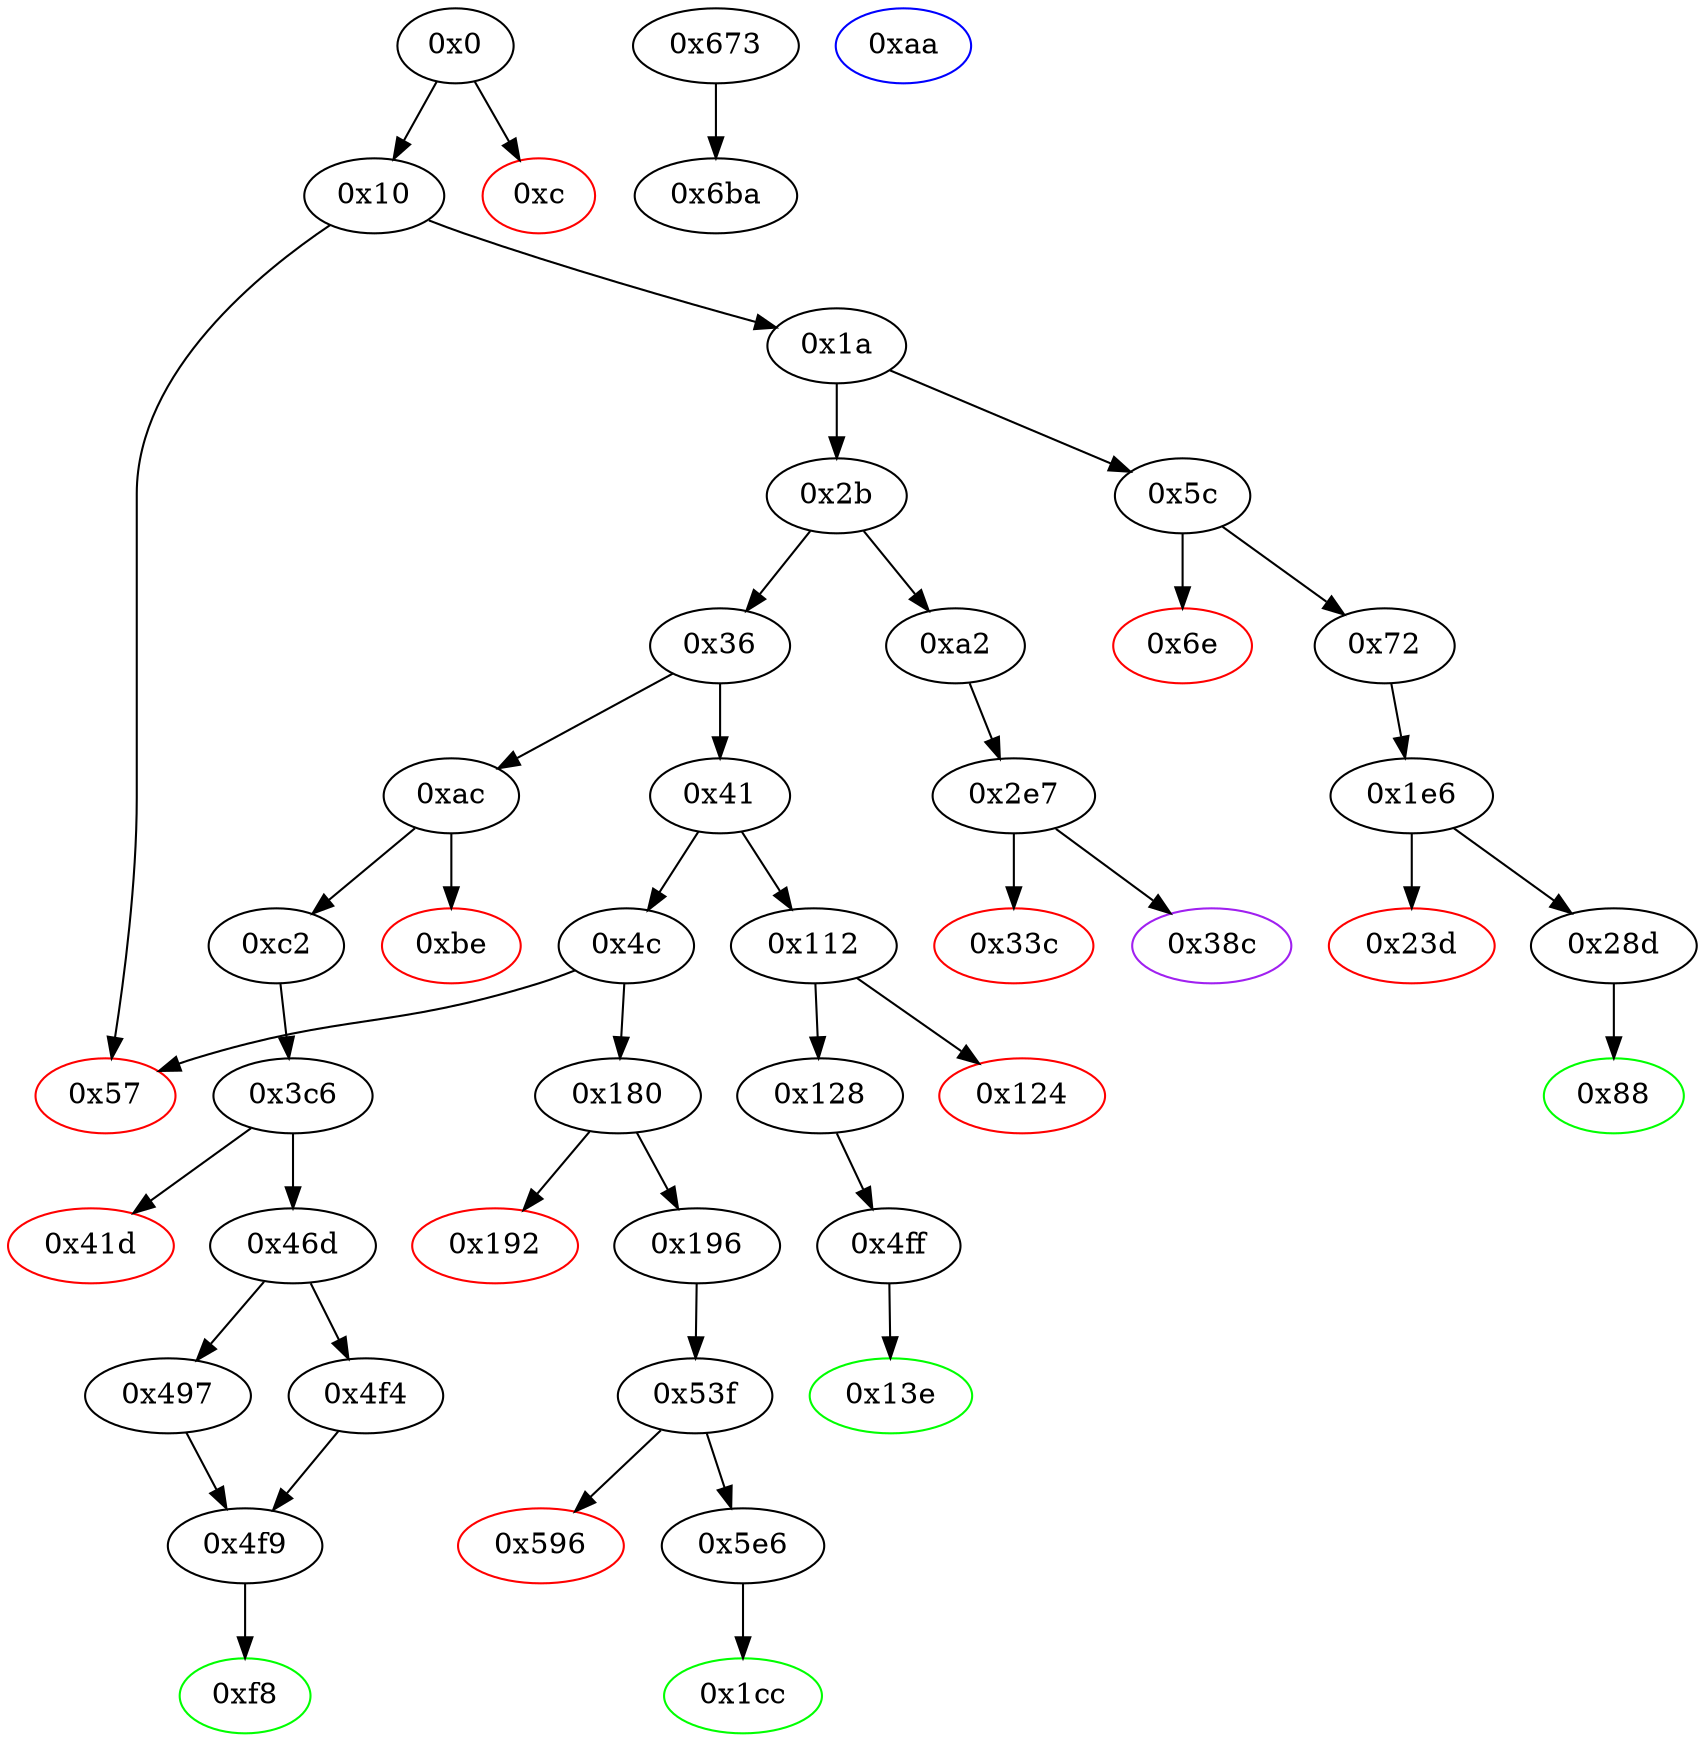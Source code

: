 strict digraph "" {
"0x497" [fillcolor=white, id="0x497", style=filled, tooltip="Block 0x497\n[0x497:0x4f3]\n---\nPredecessors: [0x46d]\nSuccessors: [0x4f9]\n---\n0x497 DUP2\n0x498 PUSH1 0x1\n0x49a PUSH1 0x0\n0x49c DUP6\n0x49d DUP2\n0x49e MSTORE\n0x49f PUSH1 0x20\n0x4a1 ADD\n0x4a2 SWAP1\n0x4a3 DUP2\n0x4a4 MSTORE\n0x4a5 PUSH1 0x20\n0x4a7 ADD\n0x4a8 PUSH1 0x0\n0x4aa SHA3\n0x4ab PUSH1 0x0\n0x4ad ADD\n0x4ae PUSH1 0x0\n0x4b0 PUSH2 0x100\n0x4b3 EXP\n0x4b4 DUP2\n0x4b5 SLOAD\n0x4b6 DUP2\n0x4b7 PUSH20 0xffffffffffffffffffffffffffffffffffffffff\n0x4cc MUL\n0x4cd NOT\n0x4ce AND\n0x4cf SWAP1\n0x4d0 DUP4\n0x4d1 PUSH20 0xffffffffffffffffffffffffffffffffffffffff\n0x4e6 AND\n0x4e7 MUL\n0x4e8 OR\n0x4e9 SWAP1\n0x4ea SSTORE\n0x4eb POP\n0x4ec PUSH1 0x1\n0x4ee SWAP1\n0x4ef POP\n0x4f0 PUSH2 0x4f9\n0x4f3 JUMP\n---\n0x498: V297 = 0x1\n0x49a: V298 = 0x0\n0x49e: M[0x0] = V67\n0x49f: V299 = 0x20\n0x4a1: V300 = ADD 0x20 0x0\n0x4a4: M[0x20] = 0x1\n0x4a5: V301 = 0x20\n0x4a7: V302 = ADD 0x20 0x20\n0x4a8: V303 = 0x0\n0x4aa: V304 = SHA3 0x0 0x40\n0x4ab: V305 = 0x0\n0x4ad: V306 = ADD 0x0 V304\n0x4ae: V307 = 0x0\n0x4b0: V308 = 0x100\n0x4b3: V309 = EXP 0x100 0x0\n0x4b5: V310 = S[V306]\n0x4b7: V311 = 0xffffffffffffffffffffffffffffffffffffffff\n0x4cc: V312 = MUL 0xffffffffffffffffffffffffffffffffffffffff 0x1\n0x4cd: V313 = NOT 0xffffffffffffffffffffffffffffffffffffffff\n0x4ce: V314 = AND 0xffffffffffffffffffffffff0000000000000000000000000000000000000000 V310\n0x4d1: V315 = 0xffffffffffffffffffffffffffffffffffffffff\n0x4e6: V316 = AND 0xffffffffffffffffffffffffffffffffffffffff V72\n0x4e7: V317 = MUL V316 0x1\n0x4e8: V318 = OR V317 V314\n0x4ea: S[V306] = V318\n0x4ec: V319 = 0x1\n0x4f0: V320 = 0x4f9\n0x4f3: JUMP 0x4f9\n---\nEntry stack: [V13, 0xf8, V67, V72, 0x0]\nStack pops: 3\nStack additions: [S2, S1, 0x1]\nExit stack: [V13, 0xf8, V67, V72, 0x1]\n\nDef sites:\nV13: {0x1a.0x1f}\n0xf8: {0xac.0xad}\nV67: {0xc2.0xc8}\nV72: {0xc2.0xe8}\n0x0: {0x3c6.0x3c7}\n"];
"0x53f" [fillcolor=white, id="0x53f", style=filled, tooltip="Block 0x53f\n[0x53f:0x595]\n---\nPredecessors: [0x196]\nSuccessors: [0x596, 0x5e6]\n---\n0x53f JUMPDEST\n0x540 PUSH1 0x0\n0x542 DUP1\n0x543 PUSH1 0x0\n0x545 SWAP1\n0x546 SLOAD\n0x547 SWAP1\n0x548 PUSH2 0x100\n0x54b EXP\n0x54c SWAP1\n0x54d DIV\n0x54e PUSH20 0xffffffffffffffffffffffffffffffffffffffff\n0x563 AND\n0x564 PUSH20 0xffffffffffffffffffffffffffffffffffffffff\n0x579 AND\n0x57a CALLER\n0x57b PUSH20 0xffffffffffffffffffffffffffffffffffffffff\n0x590 AND\n0x591 EQ\n0x592 PUSH2 0x5e6\n0x595 JUMPI\n---\n0x53f: JUMPDEST \n0x540: V340 = 0x0\n0x543: V341 = 0x0\n0x546: V342 = S[0x0]\n0x548: V343 = 0x100\n0x54b: V344 = EXP 0x100 0x0\n0x54d: V345 = DIV V342 0x1\n0x54e: V346 = 0xffffffffffffffffffffffffffffffffffffffff\n0x563: V347 = AND 0xffffffffffffffffffffffffffffffffffffffff V345\n0x564: V348 = 0xffffffffffffffffffffffffffffffffffffffff\n0x579: V349 = AND 0xffffffffffffffffffffffffffffffffffffffff V347\n0x57a: V350 = CALLER\n0x57b: V351 = 0xffffffffffffffffffffffffffffffffffffffff\n0x590: V352 = AND 0xffffffffffffffffffffffffffffffffffffffff V350\n0x591: V353 = EQ V352 V349\n0x592: V354 = 0x5e6\n0x595: JUMPI 0x5e6 V353\n---\nEntry stack: [V13, 0x1cc, V122, V127]\nStack pops: 0\nStack additions: [0x0]\nExit stack: [V13, 0x1cc, V122, V127, 0x0]\n\nDef sites:\nV13: {0x1a.0x1f}\n0x1cc: {0x180.0x181}\nV122: {0x196.0x19c}\nV127: {0x196.0x1bc}\n"];
"0x3c6" [fillcolor=white, id="0x3c6", style=filled, tooltip="Block 0x3c6\n[0x3c6:0x41c]\n---\nPredecessors: [0xc2]\nSuccessors: [0x41d, 0x46d]\n---\n0x3c6 JUMPDEST\n0x3c7 PUSH1 0x0\n0x3c9 DUP1\n0x3ca PUSH1 0x0\n0x3cc SWAP1\n0x3cd SLOAD\n0x3ce SWAP1\n0x3cf PUSH2 0x100\n0x3d2 EXP\n0x3d3 SWAP1\n0x3d4 DIV\n0x3d5 PUSH20 0xffffffffffffffffffffffffffffffffffffffff\n0x3ea AND\n0x3eb PUSH20 0xffffffffffffffffffffffffffffffffffffffff\n0x400 AND\n0x401 CALLER\n0x402 PUSH20 0xffffffffffffffffffffffffffffffffffffffff\n0x417 AND\n0x418 EQ\n0x419 PUSH2 0x46d\n0x41c JUMPI\n---\n0x3c6: JUMPDEST \n0x3c7: V245 = 0x0\n0x3ca: V246 = 0x0\n0x3cd: V247 = S[0x0]\n0x3cf: V248 = 0x100\n0x3d2: V249 = EXP 0x100 0x0\n0x3d4: V250 = DIV V247 0x1\n0x3d5: V251 = 0xffffffffffffffffffffffffffffffffffffffff\n0x3ea: V252 = AND 0xffffffffffffffffffffffffffffffffffffffff V250\n0x3eb: V253 = 0xffffffffffffffffffffffffffffffffffffffff\n0x400: V254 = AND 0xffffffffffffffffffffffffffffffffffffffff V252\n0x401: V255 = CALLER\n0x402: V256 = 0xffffffffffffffffffffffffffffffffffffffff\n0x417: V257 = AND 0xffffffffffffffffffffffffffffffffffffffff V255\n0x418: V258 = EQ V257 V254\n0x419: V259 = 0x46d\n0x41c: JUMPI 0x46d V258\n---\nEntry stack: [V13, 0xf8, V67, V72]\nStack pops: 0\nStack additions: [0x0]\nExit stack: [V13, 0xf8, V67, V72, 0x0]\n\nDef sites:\nV13: {0x1a.0x1f}\n0xf8: {0xac.0xad}\nV67: {0xc2.0xc8}\nV72: {0xc2.0xe8}\n"];
"0x673" [fillcolor=white, id="0x673", style=filled, tooltip="Block 0x673\n[0x673:0x6b9]\n---\nPredecessors: []\nSuccessors: [0x6ba]\n---\n0x673 INVALID\n0x674 MISSING 0x4f\n0x675 PUSH15 0x6c79206f776e65722063616e206361\n0x685 PUSH13 0x6c20746869732066756e637469\n0x693 PUSH16 0x6e2ea165627a7a723058209e1eabf8cb\n0x6a4 NOT\n0x6a5 DUP3\n0x6a6 MISSING 0xea\n0x6a7 MISSING 0xb8\n0x6a8 MISSING 0xc6\n0x6a9 MISSING 0xdf\n0x6aa CODECOPY\n0x6ab MISSING 0xd3\n0x6ac DUP6\n0x6ad SWAP4\n0x6ae MISSING 0xc2\n0x6af PUSH10 0xf1b1749f7e2e94936939\n---\n0x673: INVALID \n0x674: MISSING 0x4f\n0x675: V418 = 0x6c79206f776e65722063616e206361\n0x685: V419 = 0x6c20746869732066756e637469\n0x693: V420 = 0x6e2ea165627a7a723058209e1eabf8cb\n0x6a4: V421 = NOT 0x6e2ea165627a7a723058209e1eabf8cb\n0x6a6: MISSING 0xea\n0x6a7: MISSING 0xb8\n0x6a8: MISSING 0xc6\n0x6a9: MISSING 0xdf\n0x6aa: CODECOPY S0 S1 S2\n0x6ab: MISSING 0xd3\n0x6ae: MISSING 0xc2\n0x6af: V422 = 0xf1b1749f7e2e94936939\n---\nEntry stack: []\nStack pops: 0\nStack additions: [0x6c79206f776e65722063616e206361, 0xffffffffffffffffffffffffffffffff91d15e9a9d85858dcfa7df61e1540734, 0x6c20746869732066756e637469, 0x6c79206f776e65722063616e206361, S3, S0, S1, S2, S5, S4, S5, 0xf1b1749f7e2e94936939]\nExit stack: []\n\nDef sites:\n"];
"0x6ba" [fillcolor=white, id="0x6ba", style=filled, tooltip="Block 0x6ba\n[0x6ba:0x6d7]\n---\nPredecessors: [0x673]\nSuccessors: []\n---\n0x6ba JUMPDEST\n0x6bb PUSH28 0x5c2c1f0029\n---\n0x6ba: JUMPDEST \n0x6bb: V423 = 0x5c2c1f0029\n---\nEntry stack: [0xf1b1749f7e2e94936939]\nStack pops: 0\nStack additions: [0x5c2c1f0029]\nExit stack: [0xf1b1749f7e2e94936939, 0x5c2c1f0029]\n\nDef sites:\n0xf1b1749f7e2e94936939: {0x6af.0x6af}\n"];
"0x2b" [fillcolor=white, id="0x2b", style=filled, tooltip="Block 0x2b\n[0x2b:0x35]\n---\nPredecessors: [0x1a]\nSuccessors: [0x36, 0xa2]\n---\n0x2b DUP1\n0x2c PUSH4 0x9cb8a26a\n0x31 EQ\n0x32 PUSH2 0xa2\n0x35 JUMPI\n---\n0x2c: V17 = 0x9cb8a26a\n0x31: V18 = EQ 0x9cb8a26a V13\n0x32: V19 = 0xa2\n0x35: JUMPI 0xa2 V18\n---\nEntry stack: [V13]\nStack pops: 1\nStack additions: [S0]\nExit stack: [V13]\n\nDef sites:\nV13: {0x1a.0x1f}\n"];
"0x124" [color=red, fillcolor=white, id="0x124", style=filled, tooltip="Block 0x124\n[0x124:0x127]\n---\nPredecessors: [0x112]\nSuccessors: []\n---\n0x124 PUSH1 0x0\n0x126 DUP1\n0x127 REVERT\n---\n0x124: V95 = 0x0\n0x127: REVERT 0x0 0x0\n---\nEntry stack: [V13, 0x13e, 0x4, V90]\nStack pops: 0\nStack additions: []\nExit stack: [V13, 0x13e, 0x4, V90]\n\nDef sites:\nV13: {0x1a.0x1f}\n0x13e: {0x112.0x113}\n0x4: {0x112.0x116}\nV90: {0x112.0x11a}\n"];
"0x4f4" [fillcolor=white, id="0x4f4", style=filled, tooltip="Block 0x4f4\n[0x4f4:0x4f8]\n---\nPredecessors: [0x46d]\nSuccessors: [0x4f9]\n---\n0x4f4 JUMPDEST\n0x4f5 PUSH1 0x0\n0x4f7 SWAP1\n0x4f8 POP\n---\n0x4f4: JUMPDEST \n0x4f5: V321 = 0x0\n---\nEntry stack: [V13, 0xf8, V67, V72, 0x0]\nStack pops: 1\nStack additions: [0x0]\nExit stack: [V13, 0xf8, V67, V72, 0x0]\n\nDef sites:\nV13: {0x1a.0x1f}\n0xf8: {0xac.0xad}\nV67: {0xc2.0xc8}\nV72: {0xc2.0xe8}\n0x0: {0x3c6.0x3c7}\n"];
"0x2e7" [fillcolor=white, id="0x2e7", style=filled, tooltip="Block 0x2e7\n[0x2e7:0x33b]\n---\nPredecessors: [0xa2]\nSuccessors: [0x33c, 0x38c]\n---\n0x2e7 JUMPDEST\n0x2e8 PUSH1 0x0\n0x2ea DUP1\n0x2eb SWAP1\n0x2ec SLOAD\n0x2ed SWAP1\n0x2ee PUSH2 0x100\n0x2f1 EXP\n0x2f2 SWAP1\n0x2f3 DIV\n0x2f4 PUSH20 0xffffffffffffffffffffffffffffffffffffffff\n0x309 AND\n0x30a PUSH20 0xffffffffffffffffffffffffffffffffffffffff\n0x31f AND\n0x320 CALLER\n0x321 PUSH20 0xffffffffffffffffffffffffffffffffffffffff\n0x336 AND\n0x337 EQ\n0x338 PUSH2 0x38c\n0x33b JUMPI\n---\n0x2e7: JUMPDEST \n0x2e8: V204 = 0x0\n0x2ec: V205 = S[0x0]\n0x2ee: V206 = 0x100\n0x2f1: V207 = EXP 0x100 0x0\n0x2f3: V208 = DIV V205 0x1\n0x2f4: V209 = 0xffffffffffffffffffffffffffffffffffffffff\n0x309: V210 = AND 0xffffffffffffffffffffffffffffffffffffffff V208\n0x30a: V211 = 0xffffffffffffffffffffffffffffffffffffffff\n0x31f: V212 = AND 0xffffffffffffffffffffffffffffffffffffffff V210\n0x320: V213 = CALLER\n0x321: V214 = 0xffffffffffffffffffffffffffffffffffffffff\n0x336: V215 = AND 0xffffffffffffffffffffffffffffffffffffffff V213\n0x337: V216 = EQ V215 V212\n0x338: V217 = 0x38c\n0x33b: JUMPI 0x38c V216\n---\nEntry stack: [V13, 0xaa]\nStack pops: 0\nStack additions: []\nExit stack: [V13, 0xaa]\n\nDef sites:\nV13: {0x1a.0x1f}\n0xaa: {0xa2.0xa3}\n"];
"0xc2" [fillcolor=white, id="0xc2", style=filled, tooltip="Block 0xc2\n[0xc2:0xf7]\n---\nPredecessors: [0xac]\nSuccessors: [0x3c6]\n---\n0xc2 JUMPDEST\n0xc3 DUP2\n0xc4 ADD\n0xc5 SWAP1\n0xc6 DUP1\n0xc7 DUP1\n0xc8 CALLDATALOAD\n0xc9 SWAP1\n0xca PUSH1 0x20\n0xcc ADD\n0xcd SWAP1\n0xce SWAP3\n0xcf SWAP2\n0xd0 SWAP1\n0xd1 DUP1\n0xd2 CALLDATALOAD\n0xd3 PUSH20 0xffffffffffffffffffffffffffffffffffffffff\n0xe8 AND\n0xe9 SWAP1\n0xea PUSH1 0x20\n0xec ADD\n0xed SWAP1\n0xee SWAP3\n0xef SWAP2\n0xf0 SWAP1\n0xf1 POP\n0xf2 POP\n0xf3 POP\n0xf4 PUSH2 0x3c6\n0xf7 JUMP\n---\n0xc2: JUMPDEST \n0xc4: V66 = ADD 0x4 V60\n0xc8: V67 = CALLDATALOAD 0x4\n0xca: V68 = 0x20\n0xcc: V69 = ADD 0x20 0x4\n0xd2: V70 = CALLDATALOAD 0x24\n0xd3: V71 = 0xffffffffffffffffffffffffffffffffffffffff\n0xe8: V72 = AND 0xffffffffffffffffffffffffffffffffffffffff V70\n0xea: V73 = 0x20\n0xec: V74 = ADD 0x20 0x24\n0xf4: V75 = 0x3c6\n0xf7: JUMP 0x3c6\n---\nEntry stack: [V13, 0xf8, 0x4, V60]\nStack pops: 2\nStack additions: [V67, V72]\nExit stack: [V13, 0xf8, V67, V72]\n\nDef sites:\nV13: {0x1a.0x1f}\n0xf8: {0xac.0xad}\n0x4: {0xac.0xb0}\nV60: {0xac.0xb4}\n"];
"0x196" [fillcolor=white, id="0x196", style=filled, tooltip="Block 0x196\n[0x196:0x1cb]\n---\nPredecessors: [0x180]\nSuccessors: [0x53f]\n---\n0x196 JUMPDEST\n0x197 DUP2\n0x198 ADD\n0x199 SWAP1\n0x19a DUP1\n0x19b DUP1\n0x19c CALLDATALOAD\n0x19d SWAP1\n0x19e PUSH1 0x20\n0x1a0 ADD\n0x1a1 SWAP1\n0x1a2 SWAP3\n0x1a3 SWAP2\n0x1a4 SWAP1\n0x1a5 DUP1\n0x1a6 CALLDATALOAD\n0x1a7 PUSH20 0xffffffffffffffffffffffffffffffffffffffff\n0x1bc AND\n0x1bd SWAP1\n0x1be PUSH1 0x20\n0x1c0 ADD\n0x1c1 SWAP1\n0x1c2 SWAP3\n0x1c3 SWAP2\n0x1c4 SWAP1\n0x1c5 POP\n0x1c6 POP\n0x1c7 POP\n0x1c8 PUSH2 0x53f\n0x1cb JUMP\n---\n0x196: JUMPDEST \n0x198: V121 = ADD 0x4 V115\n0x19c: V122 = CALLDATALOAD 0x4\n0x19e: V123 = 0x20\n0x1a0: V124 = ADD 0x20 0x4\n0x1a6: V125 = CALLDATALOAD 0x24\n0x1a7: V126 = 0xffffffffffffffffffffffffffffffffffffffff\n0x1bc: V127 = AND 0xffffffffffffffffffffffffffffffffffffffff V125\n0x1be: V128 = 0x20\n0x1c0: V129 = ADD 0x20 0x24\n0x1c8: V130 = 0x53f\n0x1cb: JUMP 0x53f\n---\nEntry stack: [V13, 0x1cc, 0x4, V115]\nStack pops: 2\nStack additions: [V122, V127]\nExit stack: [V13, 0x1cc, V122, V127]\n\nDef sites:\nV13: {0x1a.0x1f}\n0x1cc: {0x180.0x181}\n0x4: {0x180.0x184}\nV115: {0x180.0x188}\n"];
"0x72" [fillcolor=white, id="0x72", style=filled, tooltip="Block 0x72\n[0x72:0x87]\n---\nPredecessors: [0x5c]\nSuccessors: [0x1e6]\n---\n0x72 JUMPDEST\n0x73 DUP2\n0x74 ADD\n0x75 SWAP1\n0x76 DUP1\n0x77 DUP1\n0x78 CALLDATALOAD\n0x79 SWAP1\n0x7a PUSH1 0x20\n0x7c ADD\n0x7d SWAP1\n0x7e SWAP3\n0x7f SWAP2\n0x80 SWAP1\n0x81 POP\n0x82 POP\n0x83 POP\n0x84 PUSH2 0x1e6\n0x87 JUMP\n---\n0x72: JUMPDEST \n0x74: V39 = ADD 0x4 V33\n0x78: V40 = CALLDATALOAD 0x4\n0x7a: V41 = 0x20\n0x7c: V42 = ADD 0x20 0x4\n0x84: V43 = 0x1e6\n0x87: JUMP 0x1e6\n---\nEntry stack: [V13, 0x88, 0x4, V33]\nStack pops: 2\nStack additions: [V40]\nExit stack: [V13, 0x88, V40]\n\nDef sites:\nV13: {0x1a.0x1f}\n0x88: {0x5c.0x5d}\n0x4: {0x5c.0x60}\nV33: {0x5c.0x64}\n"];
"0x28d" [fillcolor=white, id="0x28d", style=filled, tooltip="Block 0x28d\n[0x28d:0x2e6]\n---\nPredecessors: [0x1e6]\nSuccessors: [0x88]\n---\n0x28d JUMPDEST\n0x28e PUSH1 0x1\n0x290 PUSH1 0x0\n0x292 DUP4\n0x293 DUP2\n0x294 MSTORE\n0x295 PUSH1 0x20\n0x297 ADD\n0x298 SWAP1\n0x299 DUP2\n0x29a MSTORE\n0x29b PUSH1 0x20\n0x29d ADD\n0x29e PUSH1 0x0\n0x2a0 SHA3\n0x2a1 PUSH1 0x0\n0x2a3 DUP1\n0x2a4 DUP3\n0x2a5 ADD\n0x2a6 PUSH1 0x0\n0x2a8 PUSH2 0x100\n0x2ab EXP\n0x2ac DUP2\n0x2ad SLOAD\n0x2ae SWAP1\n0x2af PUSH20 0xffffffffffffffffffffffffffffffffffffffff\n0x2c4 MUL\n0x2c5 NOT\n0x2c6 AND\n0x2c7 SWAP1\n0x2c8 SSTORE\n0x2c9 PUSH1 0x0\n0x2cb DUP3\n0x2cc ADD\n0x2cd PUSH1 0x14\n0x2cf PUSH2 0x100\n0x2d2 EXP\n0x2d3 DUP2\n0x2d4 SLOAD\n0x2d5 SWAP1\n0x2d6 PUSH1 0xff\n0x2d8 MUL\n0x2d9 NOT\n0x2da AND\n0x2db SWAP1\n0x2dc SSTORE\n0x2dd POP\n0x2de POP\n0x2df PUSH1 0x1\n0x2e1 SWAP1\n0x2e2 POP\n0x2e3 SWAP2\n0x2e4 SWAP1\n0x2e5 POP\n0x2e6 JUMP\n---\n0x28d: JUMPDEST \n0x28e: V175 = 0x1\n0x290: V176 = 0x0\n0x294: M[0x0] = V40\n0x295: V177 = 0x20\n0x297: V178 = ADD 0x20 0x0\n0x29a: M[0x20] = 0x1\n0x29b: V179 = 0x20\n0x29d: V180 = ADD 0x20 0x20\n0x29e: V181 = 0x0\n0x2a0: V182 = SHA3 0x0 0x40\n0x2a1: V183 = 0x0\n0x2a5: V184 = ADD V182 0x0\n0x2a6: V185 = 0x0\n0x2a8: V186 = 0x100\n0x2ab: V187 = EXP 0x100 0x0\n0x2ad: V188 = S[V184]\n0x2af: V189 = 0xffffffffffffffffffffffffffffffffffffffff\n0x2c4: V190 = MUL 0xffffffffffffffffffffffffffffffffffffffff 0x1\n0x2c5: V191 = NOT 0xffffffffffffffffffffffffffffffffffffffff\n0x2c6: V192 = AND 0xffffffffffffffffffffffff0000000000000000000000000000000000000000 V188\n0x2c8: S[V184] = V192\n0x2c9: V193 = 0x0\n0x2cc: V194 = ADD V182 0x0\n0x2cd: V195 = 0x14\n0x2cf: V196 = 0x100\n0x2d2: V197 = EXP 0x100 0x14\n0x2d4: V198 = S[V194]\n0x2d6: V199 = 0xff\n0x2d8: V200 = MUL 0xff 0x10000000000000000000000000000000000000000\n0x2d9: V201 = NOT 0xff0000000000000000000000000000000000000000\n0x2da: V202 = AND 0xffffffffffffffffffffff00ffffffffffffffffffffffffffffffffffffffff V198\n0x2dc: S[V194] = V202\n0x2df: V203 = 0x1\n0x2e6: JUMP 0x88\n---\nEntry stack: [V13, 0x88, V40, 0x0]\nStack pops: 3\nStack additions: [0x1]\nExit stack: [V13, 0x1]\n\nDef sites:\nV13: {0x1a.0x1f}\n0x88: {0x5c.0x5d}\nV40: {0x72.0x78}\n0x0: {0x1e6.0x1e7}\n"];
"0xbe" [color=red, fillcolor=white, id="0xbe", style=filled, tooltip="Block 0xbe\n[0xbe:0xc1]\n---\nPredecessors: [0xac]\nSuccessors: []\n---\n0xbe PUSH1 0x0\n0xc0 DUP1\n0xc1 REVERT\n---\n0xbe: V65 = 0x0\n0xc1: REVERT 0x0 0x0\n---\nEntry stack: [V13, 0xf8, 0x4, V60]\nStack pops: 0\nStack additions: []\nExit stack: [V13, 0xf8, 0x4, V60]\n\nDef sites:\nV13: {0x1a.0x1f}\n0xf8: {0xac.0xad}\n0x4: {0xac.0xb0}\nV60: {0xac.0xb4}\n"];
"0x5c" [fillcolor=white, id="0x5c", style=filled, tooltip="Block 0x5c\n[0x5c:0x6d]\n---\nPredecessors: [0x1a]\nSuccessors: [0x6e, 0x72]\n---\n0x5c JUMPDEST\n0x5d PUSH2 0x88\n0x60 PUSH1 0x4\n0x62 DUP1\n0x63 CALLDATASIZE\n0x64 SUB\n0x65 PUSH1 0x20\n0x67 DUP2\n0x68 LT\n0x69 ISZERO\n0x6a PUSH2 0x72\n0x6d JUMPI\n---\n0x5c: JUMPDEST \n0x5d: V30 = 0x88\n0x60: V31 = 0x4\n0x63: V32 = CALLDATASIZE\n0x64: V33 = SUB V32 0x4\n0x65: V34 = 0x20\n0x68: V35 = LT V33 0x20\n0x69: V36 = ISZERO V35\n0x6a: V37 = 0x72\n0x6d: JUMPI 0x72 V36\n---\nEntry stack: [V13]\nStack pops: 0\nStack additions: [0x88, 0x4, V33]\nExit stack: [V13, 0x88, 0x4, V33]\n\nDef sites:\nV13: {0x1a.0x1f}\n"];
"0x33c" [color=red, fillcolor=white, id="0x33c", style=filled, tooltip="Block 0x33c\n[0x33c:0x38b]\n---\nPredecessors: [0x2e7]\nSuccessors: []\n---\n0x33c PUSH1 0x40\n0x33e MLOAD\n0x33f PUSH32 0x8c379a000000000000000000000000000000000000000000000000000000000\n0x360 DUP2\n0x361 MSTORE\n0x362 PUSH1 0x4\n0x364 ADD\n0x365 DUP1\n0x366 DUP1\n0x367 PUSH1 0x20\n0x369 ADD\n0x36a DUP3\n0x36b DUP2\n0x36c SUB\n0x36d DUP3\n0x36e MSTORE\n0x36f PUSH1 0x22\n0x371 DUP2\n0x372 MSTORE\n0x373 PUSH1 0x20\n0x375 ADD\n0x376 DUP1\n0x377 PUSH2 0x674\n0x37a PUSH1 0x22\n0x37c SWAP2\n0x37d CODECOPY\n0x37e PUSH1 0x40\n0x380 ADD\n0x381 SWAP2\n0x382 POP\n0x383 POP\n0x384 PUSH1 0x40\n0x386 MLOAD\n0x387 DUP1\n0x388 SWAP2\n0x389 SUB\n0x38a SWAP1\n0x38b REVERT\n---\n0x33c: V218 = 0x40\n0x33e: V219 = M[0x40]\n0x33f: V220 = 0x8c379a000000000000000000000000000000000000000000000000000000000\n0x361: M[V219] = 0x8c379a000000000000000000000000000000000000000000000000000000000\n0x362: V221 = 0x4\n0x364: V222 = ADD 0x4 V219\n0x367: V223 = 0x20\n0x369: V224 = ADD 0x20 V222\n0x36c: V225 = SUB V224 V222\n0x36e: M[V222] = V225\n0x36f: V226 = 0x22\n0x372: M[V224] = 0x22\n0x373: V227 = 0x20\n0x375: V228 = ADD 0x20 V224\n0x377: V229 = 0x674\n0x37a: V230 = 0x22\n0x37d: CODECOPY V228 0x674 0x22\n0x37e: V231 = 0x40\n0x380: V232 = ADD 0x40 V228\n0x384: V233 = 0x40\n0x386: V234 = M[0x40]\n0x389: V235 = SUB V232 V234\n0x38b: REVERT V234 V235\n---\nEntry stack: [V13, 0xaa]\nStack pops: 0\nStack additions: []\nExit stack: [V13, 0xaa]\n\nDef sites:\nV13: {0x1a.0x1f}\n0xaa: {0xa2.0xa3}\n"];
"0x4ff" [fillcolor=white, id="0x4ff", style=filled, tooltip="Block 0x4ff\n[0x4ff:0x53e]\n---\nPredecessors: [0x128]\nSuccessors: [0x13e]\n---\n0x4ff JUMPDEST\n0x500 PUSH1 0x0\n0x502 PUSH1 0x1\n0x504 PUSH1 0x0\n0x506 DUP4\n0x507 DUP2\n0x508 MSTORE\n0x509 PUSH1 0x20\n0x50b ADD\n0x50c SWAP1\n0x50d DUP2\n0x50e MSTORE\n0x50f PUSH1 0x20\n0x511 ADD\n0x512 PUSH1 0x0\n0x514 SHA3\n0x515 PUSH1 0x0\n0x517 ADD\n0x518 PUSH1 0x0\n0x51a SWAP1\n0x51b SLOAD\n0x51c SWAP1\n0x51d PUSH2 0x100\n0x520 EXP\n0x521 SWAP1\n0x522 DIV\n0x523 PUSH20 0xffffffffffffffffffffffffffffffffffffffff\n0x538 AND\n0x539 SWAP1\n0x53a POP\n0x53b SWAP2\n0x53c SWAP1\n0x53d POP\n0x53e JUMP\n---\n0x4ff: JUMPDEST \n0x500: V322 = 0x0\n0x502: V323 = 0x1\n0x504: V324 = 0x0\n0x508: M[0x0] = V97\n0x509: V325 = 0x20\n0x50b: V326 = ADD 0x20 0x0\n0x50e: M[0x20] = 0x1\n0x50f: V327 = 0x20\n0x511: V328 = ADD 0x20 0x20\n0x512: V329 = 0x0\n0x514: V330 = SHA3 0x0 0x40\n0x515: V331 = 0x0\n0x517: V332 = ADD 0x0 V330\n0x518: V333 = 0x0\n0x51b: V334 = S[V332]\n0x51d: V335 = 0x100\n0x520: V336 = EXP 0x100 0x0\n0x522: V337 = DIV V334 0x1\n0x523: V338 = 0xffffffffffffffffffffffffffffffffffffffff\n0x538: V339 = AND 0xffffffffffffffffffffffffffffffffffffffff V337\n0x53e: JUMP 0x13e\n---\nEntry stack: [V13, 0x13e, V97]\nStack pops: 2\nStack additions: [V339]\nExit stack: [V13, V339]\n\nDef sites:\nV13: {0x1a.0x1f}\n0x13e: {0x112.0x113}\nV97: {0x128.0x12e}\n"];
"0x128" [fillcolor=white, id="0x128", style=filled, tooltip="Block 0x128\n[0x128:0x13d]\n---\nPredecessors: [0x112]\nSuccessors: [0x4ff]\n---\n0x128 JUMPDEST\n0x129 DUP2\n0x12a ADD\n0x12b SWAP1\n0x12c DUP1\n0x12d DUP1\n0x12e CALLDATALOAD\n0x12f SWAP1\n0x130 PUSH1 0x20\n0x132 ADD\n0x133 SWAP1\n0x134 SWAP3\n0x135 SWAP2\n0x136 SWAP1\n0x137 POP\n0x138 POP\n0x139 POP\n0x13a PUSH2 0x4ff\n0x13d JUMP\n---\n0x128: JUMPDEST \n0x12a: V96 = ADD 0x4 V90\n0x12e: V97 = CALLDATALOAD 0x4\n0x130: V98 = 0x20\n0x132: V99 = ADD 0x20 0x4\n0x13a: V100 = 0x4ff\n0x13d: JUMP 0x4ff\n---\nEntry stack: [V13, 0x13e, 0x4, V90]\nStack pops: 2\nStack additions: [V97]\nExit stack: [V13, 0x13e, V97]\n\nDef sites:\nV13: {0x1a.0x1f}\n0x13e: {0x112.0x113}\n0x4: {0x112.0x116}\nV90: {0x112.0x11a}\n"];
"0x23d" [color=red, fillcolor=white, id="0x23d", style=filled, tooltip="Block 0x23d\n[0x23d:0x28c]\n---\nPredecessors: [0x1e6]\nSuccessors: []\n---\n0x23d PUSH1 0x40\n0x23f MLOAD\n0x240 PUSH32 0x8c379a000000000000000000000000000000000000000000000000000000000\n0x261 DUP2\n0x262 MSTORE\n0x263 PUSH1 0x4\n0x265 ADD\n0x266 DUP1\n0x267 DUP1\n0x268 PUSH1 0x20\n0x26a ADD\n0x26b DUP3\n0x26c DUP2\n0x26d SUB\n0x26e DUP3\n0x26f MSTORE\n0x270 PUSH1 0x22\n0x272 DUP2\n0x273 MSTORE\n0x274 PUSH1 0x20\n0x276 ADD\n0x277 DUP1\n0x278 PUSH2 0x674\n0x27b PUSH1 0x22\n0x27d SWAP2\n0x27e CODECOPY\n0x27f PUSH1 0x40\n0x281 ADD\n0x282 SWAP2\n0x283 POP\n0x284 POP\n0x285 PUSH1 0x40\n0x287 MLOAD\n0x288 DUP1\n0x289 SWAP2\n0x28a SUB\n0x28b SWAP1\n0x28c REVERT\n---\n0x23d: V157 = 0x40\n0x23f: V158 = M[0x40]\n0x240: V159 = 0x8c379a000000000000000000000000000000000000000000000000000000000\n0x262: M[V158] = 0x8c379a000000000000000000000000000000000000000000000000000000000\n0x263: V160 = 0x4\n0x265: V161 = ADD 0x4 V158\n0x268: V162 = 0x20\n0x26a: V163 = ADD 0x20 V161\n0x26d: V164 = SUB V163 V161\n0x26f: M[V161] = V164\n0x270: V165 = 0x22\n0x273: M[V163] = 0x22\n0x274: V166 = 0x20\n0x276: V167 = ADD 0x20 V163\n0x278: V168 = 0x674\n0x27b: V169 = 0x22\n0x27e: CODECOPY V167 0x674 0x22\n0x27f: V170 = 0x40\n0x281: V171 = ADD 0x40 V167\n0x285: V172 = 0x40\n0x287: V173 = M[0x40]\n0x28a: V174 = SUB V171 V173\n0x28c: REVERT V173 V174\n---\nEntry stack: [V13, 0x88, V40, 0x0]\nStack pops: 0\nStack additions: []\nExit stack: [V13, 0x88, V40, 0x0]\n\nDef sites:\nV13: {0x1a.0x1f}\n0x88: {0x5c.0x5d}\nV40: {0x72.0x78}\n0x0: {0x1e6.0x1e7}\n"];
"0x0" [fillcolor=white, id="0x0", style=filled, tooltip="Block 0x0\n[0x0:0xb]\n---\nPredecessors: []\nSuccessors: [0xc, 0x10]\n---\n0x0 PUSH1 0x80\n0x2 PUSH1 0x40\n0x4 MSTORE\n0x5 CALLVALUE\n0x6 DUP1\n0x7 ISZERO\n0x8 PUSH2 0x10\n0xb JUMPI\n---\n0x0: V0 = 0x80\n0x2: V1 = 0x40\n0x4: M[0x40] = 0x80\n0x5: V2 = CALLVALUE\n0x7: V3 = ISZERO V2\n0x8: V4 = 0x10\n0xb: JUMPI 0x10 V3\n---\nEntry stack: []\nStack pops: 0\nStack additions: [V2]\nExit stack: [V2]\n\nDef sites:\n"];
"0x596" [color=red, fillcolor=white, id="0x596", style=filled, tooltip="Block 0x596\n[0x596:0x5e5]\n---\nPredecessors: [0x53f]\nSuccessors: []\n---\n0x596 PUSH1 0x40\n0x598 MLOAD\n0x599 PUSH32 0x8c379a000000000000000000000000000000000000000000000000000000000\n0x5ba DUP2\n0x5bb MSTORE\n0x5bc PUSH1 0x4\n0x5be ADD\n0x5bf DUP1\n0x5c0 DUP1\n0x5c1 PUSH1 0x20\n0x5c3 ADD\n0x5c4 DUP3\n0x5c5 DUP2\n0x5c6 SUB\n0x5c7 DUP3\n0x5c8 MSTORE\n0x5c9 PUSH1 0x22\n0x5cb DUP2\n0x5cc MSTORE\n0x5cd PUSH1 0x20\n0x5cf ADD\n0x5d0 DUP1\n0x5d1 PUSH2 0x674\n0x5d4 PUSH1 0x22\n0x5d6 SWAP2\n0x5d7 CODECOPY\n0x5d8 PUSH1 0x40\n0x5da ADD\n0x5db SWAP2\n0x5dc POP\n0x5dd POP\n0x5de PUSH1 0x40\n0x5e0 MLOAD\n0x5e1 DUP1\n0x5e2 SWAP2\n0x5e3 SUB\n0x5e4 SWAP1\n0x5e5 REVERT\n---\n0x596: V355 = 0x40\n0x598: V356 = M[0x40]\n0x599: V357 = 0x8c379a000000000000000000000000000000000000000000000000000000000\n0x5bb: M[V356] = 0x8c379a000000000000000000000000000000000000000000000000000000000\n0x5bc: V358 = 0x4\n0x5be: V359 = ADD 0x4 V356\n0x5c1: V360 = 0x20\n0x5c3: V361 = ADD 0x20 V359\n0x5c6: V362 = SUB V361 V359\n0x5c8: M[V359] = V362\n0x5c9: V363 = 0x22\n0x5cc: M[V361] = 0x22\n0x5cd: V364 = 0x20\n0x5cf: V365 = ADD 0x20 V361\n0x5d1: V366 = 0x674\n0x5d4: V367 = 0x22\n0x5d7: CODECOPY V365 0x674 0x22\n0x5d8: V368 = 0x40\n0x5da: V369 = ADD 0x40 V365\n0x5de: V370 = 0x40\n0x5e0: V371 = M[0x40]\n0x5e3: V372 = SUB V369 V371\n0x5e5: REVERT V371 V372\n---\nEntry stack: [V13, 0x1cc, V122, V127, 0x0]\nStack pops: 0\nStack additions: []\nExit stack: [V13, 0x1cc, V122, V127, 0x0]\n\nDef sites:\nV13: {0x1a.0x1f}\n0x1cc: {0x180.0x181}\nV122: {0x196.0x19c}\nV127: {0x196.0x1bc}\n0x0: {0x53f.0x540}\n"];
"0x192" [color=red, fillcolor=white, id="0x192", style=filled, tooltip="Block 0x192\n[0x192:0x195]\n---\nPredecessors: [0x180]\nSuccessors: []\n---\n0x192 PUSH1 0x0\n0x194 DUP1\n0x195 REVERT\n---\n0x192: V120 = 0x0\n0x195: REVERT 0x0 0x0\n---\nEntry stack: [V13, 0x1cc, 0x4, V115]\nStack pops: 0\nStack additions: []\nExit stack: [V13, 0x1cc, 0x4, V115]\n\nDef sites:\nV13: {0x1a.0x1f}\n0x1cc: {0x180.0x181}\n0x4: {0x180.0x184}\nV115: {0x180.0x188}\n"];
"0x13e" [color=green, fillcolor=white, id="0x13e", style=filled, tooltip="Block 0x13e\n[0x13e:0x17f]\n---\nPredecessors: [0x4ff]\nSuccessors: []\n---\n0x13e JUMPDEST\n0x13f PUSH1 0x40\n0x141 MLOAD\n0x142 DUP1\n0x143 DUP3\n0x144 PUSH20 0xffffffffffffffffffffffffffffffffffffffff\n0x159 AND\n0x15a PUSH20 0xffffffffffffffffffffffffffffffffffffffff\n0x16f AND\n0x170 DUP2\n0x171 MSTORE\n0x172 PUSH1 0x20\n0x174 ADD\n0x175 SWAP2\n0x176 POP\n0x177 POP\n0x178 PUSH1 0x40\n0x17a MLOAD\n0x17b DUP1\n0x17c SWAP2\n0x17d SUB\n0x17e SWAP1\n0x17f RETURN\n---\n0x13e: JUMPDEST \n0x13f: V101 = 0x40\n0x141: V102 = M[0x40]\n0x144: V103 = 0xffffffffffffffffffffffffffffffffffffffff\n0x159: V104 = AND 0xffffffffffffffffffffffffffffffffffffffff V339\n0x15a: V105 = 0xffffffffffffffffffffffffffffffffffffffff\n0x16f: V106 = AND 0xffffffffffffffffffffffffffffffffffffffff V104\n0x171: M[V102] = V106\n0x172: V107 = 0x20\n0x174: V108 = ADD 0x20 V102\n0x178: V109 = 0x40\n0x17a: V110 = M[0x40]\n0x17d: V111 = SUB V108 V110\n0x17f: RETURN V110 V111\n---\nEntry stack: [V13, V339]\nStack pops: 1\nStack additions: []\nExit stack: [V13]\n\nDef sites:\nV13: {0x1a.0x1f}\nV339: {0x4ff.0x538}\n"];
"0x5e6" [fillcolor=white, id="0x5e6", style=filled, tooltip="Block 0x5e6\n[0x5e6:0x672]\n---\nPredecessors: [0x53f]\nSuccessors: [0x1cc]\n---\n0x5e6 JUMPDEST\n0x5e7 DUP2\n0x5e8 PUSH1 0x1\n0x5ea PUSH1 0x0\n0x5ec DUP6\n0x5ed DUP2\n0x5ee MSTORE\n0x5ef PUSH1 0x20\n0x5f1 ADD\n0x5f2 SWAP1\n0x5f3 DUP2\n0x5f4 MSTORE\n0x5f5 PUSH1 0x20\n0x5f7 ADD\n0x5f8 PUSH1 0x0\n0x5fa SHA3\n0x5fb PUSH1 0x0\n0x5fd ADD\n0x5fe PUSH1 0x0\n0x600 PUSH2 0x100\n0x603 EXP\n0x604 DUP2\n0x605 SLOAD\n0x606 DUP2\n0x607 PUSH20 0xffffffffffffffffffffffffffffffffffffffff\n0x61c MUL\n0x61d NOT\n0x61e AND\n0x61f SWAP1\n0x620 DUP4\n0x621 PUSH20 0xffffffffffffffffffffffffffffffffffffffff\n0x636 AND\n0x637 MUL\n0x638 OR\n0x639 SWAP1\n0x63a SSTORE\n0x63b POP\n0x63c PUSH1 0x1\n0x63e DUP1\n0x63f PUSH1 0x0\n0x641 DUP6\n0x642 DUP2\n0x643 MSTORE\n0x644 PUSH1 0x20\n0x646 ADD\n0x647 SWAP1\n0x648 DUP2\n0x649 MSTORE\n0x64a PUSH1 0x20\n0x64c ADD\n0x64d PUSH1 0x0\n0x64f SHA3\n0x650 PUSH1 0x0\n0x652 ADD\n0x653 PUSH1 0x14\n0x655 PUSH2 0x100\n0x658 EXP\n0x659 DUP2\n0x65a SLOAD\n0x65b DUP2\n0x65c PUSH1 0xff\n0x65e MUL\n0x65f NOT\n0x660 AND\n0x661 SWAP1\n0x662 DUP4\n0x663 ISZERO\n0x664 ISZERO\n0x665 MUL\n0x666 OR\n0x667 SWAP1\n0x668 SSTORE\n0x669 POP\n0x66a PUSH1 0x1\n0x66c SWAP1\n0x66d POP\n0x66e SWAP3\n0x66f SWAP2\n0x670 POP\n0x671 POP\n0x672 JUMP\n---\n0x5e6: JUMPDEST \n0x5e8: V373 = 0x1\n0x5ea: V374 = 0x0\n0x5ee: M[0x0] = V122\n0x5ef: V375 = 0x20\n0x5f1: V376 = ADD 0x20 0x0\n0x5f4: M[0x20] = 0x1\n0x5f5: V377 = 0x20\n0x5f7: V378 = ADD 0x20 0x20\n0x5f8: V379 = 0x0\n0x5fa: V380 = SHA3 0x0 0x40\n0x5fb: V381 = 0x0\n0x5fd: V382 = ADD 0x0 V380\n0x5fe: V383 = 0x0\n0x600: V384 = 0x100\n0x603: V385 = EXP 0x100 0x0\n0x605: V386 = S[V382]\n0x607: V387 = 0xffffffffffffffffffffffffffffffffffffffff\n0x61c: V388 = MUL 0xffffffffffffffffffffffffffffffffffffffff 0x1\n0x61d: V389 = NOT 0xffffffffffffffffffffffffffffffffffffffff\n0x61e: V390 = AND 0xffffffffffffffffffffffff0000000000000000000000000000000000000000 V386\n0x621: V391 = 0xffffffffffffffffffffffffffffffffffffffff\n0x636: V392 = AND 0xffffffffffffffffffffffffffffffffffffffff V127\n0x637: V393 = MUL V392 0x1\n0x638: V394 = OR V393 V390\n0x63a: S[V382] = V394\n0x63c: V395 = 0x1\n0x63f: V396 = 0x0\n0x643: M[0x0] = V122\n0x644: V397 = 0x20\n0x646: V398 = ADD 0x20 0x0\n0x649: M[0x20] = 0x1\n0x64a: V399 = 0x20\n0x64c: V400 = ADD 0x20 0x20\n0x64d: V401 = 0x0\n0x64f: V402 = SHA3 0x0 0x40\n0x650: V403 = 0x0\n0x652: V404 = ADD 0x0 V402\n0x653: V405 = 0x14\n0x655: V406 = 0x100\n0x658: V407 = EXP 0x100 0x14\n0x65a: V408 = S[V404]\n0x65c: V409 = 0xff\n0x65e: V410 = MUL 0xff 0x10000000000000000000000000000000000000000\n0x65f: V411 = NOT 0xff0000000000000000000000000000000000000000\n0x660: V412 = AND 0xffffffffffffffffffffff00ffffffffffffffffffffffffffffffffffffffff V408\n0x663: V413 = ISZERO 0x1\n0x664: V414 = ISZERO 0x0\n0x665: V415 = MUL 0x1 0x10000000000000000000000000000000000000000\n0x666: V416 = OR 0x10000000000000000000000000000000000000000 V412\n0x668: S[V404] = V416\n0x66a: V417 = 0x1\n0x672: JUMP 0x1cc\n---\nEntry stack: [V13, 0x1cc, V122, V127, 0x0]\nStack pops: 4\nStack additions: [0x1]\nExit stack: [V13, 0x1]\n\nDef sites:\nV13: {0x1a.0x1f}\n0x1cc: {0x180.0x181}\nV122: {0x196.0x19c}\nV127: {0x196.0x1bc}\n0x0: {0x53f.0x540}\n"];
"0x6e" [color=red, fillcolor=white, id="0x6e", style=filled, tooltip="Block 0x6e\n[0x6e:0x71]\n---\nPredecessors: [0x5c]\nSuccessors: []\n---\n0x6e PUSH1 0x0\n0x70 DUP1\n0x71 REVERT\n---\n0x6e: V38 = 0x0\n0x71: REVERT 0x0 0x0\n---\nEntry stack: [V13, 0x88, 0x4, V33]\nStack pops: 0\nStack additions: []\nExit stack: [V13, 0x88, 0x4, V33]\n\nDef sites:\nV13: {0x1a.0x1f}\n0x88: {0x5c.0x5d}\n0x4: {0x5c.0x60}\nV33: {0x5c.0x64}\n"];
"0x38c" [color=purple, fillcolor=white, id="0x38c", style=filled, tooltip="Block 0x38c\n[0x38c:0x3c5]\n---\nPredecessors: [0x2e7]\nSuccessors: []\n---\n0x38c JUMPDEST\n0x38d PUSH1 0x0\n0x38f DUP1\n0x390 SWAP1\n0x391 SLOAD\n0x392 SWAP1\n0x393 PUSH2 0x100\n0x396 EXP\n0x397 SWAP1\n0x398 DIV\n0x399 PUSH20 0xffffffffffffffffffffffffffffffffffffffff\n0x3ae AND\n0x3af PUSH20 0xffffffffffffffffffffffffffffffffffffffff\n0x3c4 AND\n0x3c5 SELFDESTRUCT\n---\n0x38c: JUMPDEST \n0x38d: V236 = 0x0\n0x391: V237 = S[0x0]\n0x393: V238 = 0x100\n0x396: V239 = EXP 0x100 0x0\n0x398: V240 = DIV V237 0x1\n0x399: V241 = 0xffffffffffffffffffffffffffffffffffffffff\n0x3ae: V242 = AND 0xffffffffffffffffffffffffffffffffffffffff V240\n0x3af: V243 = 0xffffffffffffffffffffffffffffffffffffffff\n0x3c4: V244 = AND 0xffffffffffffffffffffffffffffffffffffffff V242\n0x3c5: SELFDESTRUCT V244\n---\nEntry stack: [V13, 0xaa]\nStack pops: 0\nStack additions: []\nExit stack: [V13, 0xaa]\n\nDef sites:\nV13: {0x1a.0x1f}\n0xaa: {0xa2.0xa3}\n"];
"0x180" [fillcolor=white, id="0x180", style=filled, tooltip="Block 0x180\n[0x180:0x191]\n---\nPredecessors: [0x4c]\nSuccessors: [0x192, 0x196]\n---\n0x180 JUMPDEST\n0x181 PUSH2 0x1cc\n0x184 PUSH1 0x4\n0x186 DUP1\n0x187 CALLDATASIZE\n0x188 SUB\n0x189 PUSH1 0x40\n0x18b DUP2\n0x18c LT\n0x18d ISZERO\n0x18e PUSH2 0x196\n0x191 JUMPI\n---\n0x180: JUMPDEST \n0x181: V112 = 0x1cc\n0x184: V113 = 0x4\n0x187: V114 = CALLDATASIZE\n0x188: V115 = SUB V114 0x4\n0x189: V116 = 0x40\n0x18c: V117 = LT V115 0x40\n0x18d: V118 = ISZERO V117\n0x18e: V119 = 0x196\n0x191: JUMPI 0x196 V118\n---\nEntry stack: [V13]\nStack pops: 0\nStack additions: [0x1cc, 0x4, V115]\nExit stack: [V13, 0x1cc, 0x4, V115]\n\nDef sites:\nV13: {0x1a.0x1f}\n"];
"0xac" [fillcolor=white, id="0xac", style=filled, tooltip="Block 0xac\n[0xac:0xbd]\n---\nPredecessors: [0x36]\nSuccessors: [0xbe, 0xc2]\n---\n0xac JUMPDEST\n0xad PUSH2 0xf8\n0xb0 PUSH1 0x4\n0xb2 DUP1\n0xb3 CALLDATASIZE\n0xb4 SUB\n0xb5 PUSH1 0x40\n0xb7 DUP2\n0xb8 LT\n0xb9 ISZERO\n0xba PUSH2 0xc2\n0xbd JUMPI\n---\n0xac: JUMPDEST \n0xad: V57 = 0xf8\n0xb0: V58 = 0x4\n0xb3: V59 = CALLDATASIZE\n0xb4: V60 = SUB V59 0x4\n0xb5: V61 = 0x40\n0xb8: V62 = LT V60 0x40\n0xb9: V63 = ISZERO V62\n0xba: V64 = 0xc2\n0xbd: JUMPI 0xc2 V63\n---\nEntry stack: [V13]\nStack pops: 0\nStack additions: [0xf8, 0x4, V60]\nExit stack: [V13, 0xf8, 0x4, V60]\n\nDef sites:\nV13: {0x1a.0x1f}\n"];
"0xf8" [color=green, fillcolor=white, id="0xf8", style=filled, tooltip="Block 0xf8\n[0xf8:0x111]\n---\nPredecessors: [0x4f9]\nSuccessors: []\n---\n0xf8 JUMPDEST\n0xf9 PUSH1 0x40\n0xfb MLOAD\n0xfc DUP1\n0xfd DUP3\n0xfe ISZERO\n0xff ISZERO\n0x100 ISZERO\n0x101 ISZERO\n0x102 DUP2\n0x103 MSTORE\n0x104 PUSH1 0x20\n0x106 ADD\n0x107 SWAP2\n0x108 POP\n0x109 POP\n0x10a PUSH1 0x40\n0x10c MLOAD\n0x10d DUP1\n0x10e SWAP2\n0x10f SUB\n0x110 SWAP1\n0x111 RETURN\n---\n0xf8: JUMPDEST \n0xf9: V76 = 0x40\n0xfb: V77 = M[0x40]\n0xfe: V78 = ISZERO {0x0, 0x1}\n0xff: V79 = ISZERO V78\n0x100: V80 = ISZERO V79\n0x101: V81 = ISZERO V80\n0x103: M[V77] = V81\n0x104: V82 = 0x20\n0x106: V83 = ADD 0x20 V77\n0x10a: V84 = 0x40\n0x10c: V85 = M[0x40]\n0x10f: V86 = SUB V83 V85\n0x111: RETURN V85 V86\n---\nEntry stack: [V13, {0x0, 0x1}]\nStack pops: 1\nStack additions: []\nExit stack: [V13]\n\nDef sites:\nV13: {0x1a.0x1f}\n{0x0, 0x1}: {0x4f4.0x4f5, 0x497.0x4ec}\n"];
"0x46d" [fillcolor=white, id="0x46d", style=filled, tooltip="Block 0x46d\n[0x46d:0x496]\n---\nPredecessors: [0x3c6]\nSuccessors: [0x497, 0x4f4]\n---\n0x46d JUMPDEST\n0x46e PUSH1 0x1\n0x470 PUSH1 0x0\n0x472 DUP5\n0x473 DUP2\n0x474 MSTORE\n0x475 PUSH1 0x20\n0x477 ADD\n0x478 SWAP1\n0x479 DUP2\n0x47a MSTORE\n0x47b PUSH1 0x20\n0x47d ADD\n0x47e PUSH1 0x0\n0x480 SHA3\n0x481 PUSH1 0x0\n0x483 ADD\n0x484 PUSH1 0x14\n0x486 SWAP1\n0x487 SLOAD\n0x488 SWAP1\n0x489 PUSH2 0x100\n0x48c EXP\n0x48d SWAP1\n0x48e DIV\n0x48f PUSH1 0xff\n0x491 AND\n0x492 ISZERO\n0x493 PUSH2 0x4f4\n0x496 JUMPI\n---\n0x46d: JUMPDEST \n0x46e: V278 = 0x1\n0x470: V279 = 0x0\n0x474: M[0x0] = V67\n0x475: V280 = 0x20\n0x477: V281 = ADD 0x20 0x0\n0x47a: M[0x20] = 0x1\n0x47b: V282 = 0x20\n0x47d: V283 = ADD 0x20 0x20\n0x47e: V284 = 0x0\n0x480: V285 = SHA3 0x0 0x40\n0x481: V286 = 0x0\n0x483: V287 = ADD 0x0 V285\n0x484: V288 = 0x14\n0x487: V289 = S[V287]\n0x489: V290 = 0x100\n0x48c: V291 = EXP 0x100 0x14\n0x48e: V292 = DIV V289 0x10000000000000000000000000000000000000000\n0x48f: V293 = 0xff\n0x491: V294 = AND 0xff V292\n0x492: V295 = ISZERO V294\n0x493: V296 = 0x4f4\n0x496: JUMPI 0x4f4 V295\n---\nEntry stack: [V13, 0xf8, V67, V72, 0x0]\nStack pops: 3\nStack additions: [S2, S1, S0]\nExit stack: [V13, 0xf8, V67, V72, 0x0]\n\nDef sites:\nV13: {0x1a.0x1f}\n0xf8: {0xac.0xad}\nV67: {0xc2.0xc8}\nV72: {0xc2.0xe8}\n0x0: {0x3c6.0x3c7}\n"];
"0x1a" [fillcolor=white, id="0x1a", style=filled, tooltip="Block 0x1a\n[0x1a:0x2a]\n---\nPredecessors: [0x10]\nSuccessors: [0x2b, 0x5c]\n---\n0x1a PUSH1 0x0\n0x1c CALLDATALOAD\n0x1d PUSH1 0xe0\n0x1f SHR\n0x20 DUP1\n0x21 PUSH4 0x9322fce\n0x26 EQ\n0x27 PUSH2 0x5c\n0x2a JUMPI\n---\n0x1a: V10 = 0x0\n0x1c: V11 = CALLDATALOAD 0x0\n0x1d: V12 = 0xe0\n0x1f: V13 = SHR 0xe0 V11\n0x21: V14 = 0x9322fce\n0x26: V15 = EQ 0x9322fce V13\n0x27: V16 = 0x5c\n0x2a: JUMPI 0x5c V15\n---\nEntry stack: []\nStack pops: 0\nStack additions: [V13]\nExit stack: [V13]\n\nDef sites:\n"];
"0xaa" [color=blue, fillcolor=white, id="0xaa", style=filled, tooltip="Block 0xaa\n[0xaa:0xab]\n---\nPredecessors: []\nSuccessors: []\n---\n0xaa JUMPDEST\n0xab STOP\n---\n0xaa: JUMPDEST \n0xab: STOP \n---\nEntry stack: []\nStack pops: 0\nStack additions: []\nExit stack: []\n\nDef sites:\n"];
"0x41d" [color=red, fillcolor=white, id="0x41d", style=filled, tooltip="Block 0x41d\n[0x41d:0x46c]\n---\nPredecessors: [0x3c6]\nSuccessors: []\n---\n0x41d PUSH1 0x40\n0x41f MLOAD\n0x420 PUSH32 0x8c379a000000000000000000000000000000000000000000000000000000000\n0x441 DUP2\n0x442 MSTORE\n0x443 PUSH1 0x4\n0x445 ADD\n0x446 DUP1\n0x447 DUP1\n0x448 PUSH1 0x20\n0x44a ADD\n0x44b DUP3\n0x44c DUP2\n0x44d SUB\n0x44e DUP3\n0x44f MSTORE\n0x450 PUSH1 0x22\n0x452 DUP2\n0x453 MSTORE\n0x454 PUSH1 0x20\n0x456 ADD\n0x457 DUP1\n0x458 PUSH2 0x674\n0x45b PUSH1 0x22\n0x45d SWAP2\n0x45e CODECOPY\n0x45f PUSH1 0x40\n0x461 ADD\n0x462 SWAP2\n0x463 POP\n0x464 POP\n0x465 PUSH1 0x40\n0x467 MLOAD\n0x468 DUP1\n0x469 SWAP2\n0x46a SUB\n0x46b SWAP1\n0x46c REVERT\n---\n0x41d: V260 = 0x40\n0x41f: V261 = M[0x40]\n0x420: V262 = 0x8c379a000000000000000000000000000000000000000000000000000000000\n0x442: M[V261] = 0x8c379a000000000000000000000000000000000000000000000000000000000\n0x443: V263 = 0x4\n0x445: V264 = ADD 0x4 V261\n0x448: V265 = 0x20\n0x44a: V266 = ADD 0x20 V264\n0x44d: V267 = SUB V266 V264\n0x44f: M[V264] = V267\n0x450: V268 = 0x22\n0x453: M[V266] = 0x22\n0x454: V269 = 0x20\n0x456: V270 = ADD 0x20 V266\n0x458: V271 = 0x674\n0x45b: V272 = 0x22\n0x45e: CODECOPY V270 0x674 0x22\n0x45f: V273 = 0x40\n0x461: V274 = ADD 0x40 V270\n0x465: V275 = 0x40\n0x467: V276 = M[0x40]\n0x46a: V277 = SUB V274 V276\n0x46c: REVERT V276 V277\n---\nEntry stack: [V13, 0xf8, V67, V72, 0x0]\nStack pops: 0\nStack additions: []\nExit stack: [V13, 0xf8, V67, V72, 0x0]\n\nDef sites:\nV13: {0x1a.0x1f}\n0xf8: {0xac.0xad}\nV67: {0xc2.0xc8}\nV72: {0xc2.0xe8}\n0x0: {0x3c6.0x3c7}\n"];
"0x112" [fillcolor=white, id="0x112", style=filled, tooltip="Block 0x112\n[0x112:0x123]\n---\nPredecessors: [0x41]\nSuccessors: [0x124, 0x128]\n---\n0x112 JUMPDEST\n0x113 PUSH2 0x13e\n0x116 PUSH1 0x4\n0x118 DUP1\n0x119 CALLDATASIZE\n0x11a SUB\n0x11b PUSH1 0x20\n0x11d DUP2\n0x11e LT\n0x11f ISZERO\n0x120 PUSH2 0x128\n0x123 JUMPI\n---\n0x112: JUMPDEST \n0x113: V87 = 0x13e\n0x116: V88 = 0x4\n0x119: V89 = CALLDATASIZE\n0x11a: V90 = SUB V89 0x4\n0x11b: V91 = 0x20\n0x11e: V92 = LT V90 0x20\n0x11f: V93 = ISZERO V92\n0x120: V94 = 0x128\n0x123: JUMPI 0x128 V93\n---\nEntry stack: [V13]\nStack pops: 0\nStack additions: [0x13e, 0x4, V90]\nExit stack: [V13, 0x13e, 0x4, V90]\n\nDef sites:\nV13: {0x1a.0x1f}\n"];
"0x41" [fillcolor=white, id="0x41", style=filled, tooltip="Block 0x41\n[0x41:0x4b]\n---\nPredecessors: [0x36]\nSuccessors: [0x4c, 0x112]\n---\n0x41 DUP1\n0x42 PUSH4 0xb64e30e2\n0x47 EQ\n0x48 PUSH2 0x112\n0x4b JUMPI\n---\n0x42: V23 = 0xb64e30e2\n0x47: V24 = EQ 0xb64e30e2 V13\n0x48: V25 = 0x112\n0x4b: JUMPI 0x112 V24\n---\nEntry stack: [V13]\nStack pops: 1\nStack additions: [S0]\nExit stack: [V13]\n\nDef sites:\nV13: {0x1a.0x1f}\n"];
"0x4c" [fillcolor=white, id="0x4c", style=filled, tooltip="Block 0x4c\n[0x4c:0x56]\n---\nPredecessors: [0x41]\nSuccessors: [0x57, 0x180]\n---\n0x4c DUP1\n0x4d PUSH4 0xd79511e2\n0x52 EQ\n0x53 PUSH2 0x180\n0x56 JUMPI\n---\n0x4d: V26 = 0xd79511e2\n0x52: V27 = EQ 0xd79511e2 V13\n0x53: V28 = 0x180\n0x56: JUMPI 0x180 V27\n---\nEntry stack: [V13]\nStack pops: 1\nStack additions: [S0]\nExit stack: [V13]\n\nDef sites:\nV13: {0x1a.0x1f}\n"];
"0x4f9" [fillcolor=white, id="0x4f9", style=filled, tooltip="Block 0x4f9\n[0x4f9:0x4fe]\n---\nPredecessors: [0x497, 0x4f4]\nSuccessors: [0xf8]\n---\n0x4f9 JUMPDEST\n0x4fa SWAP3\n0x4fb SWAP2\n0x4fc POP\n0x4fd POP\n0x4fe JUMP\n---\n0x4f9: JUMPDEST \n0x4fe: JUMP 0xf8\n---\nEntry stack: [V13, 0xf8, V67, V72, {0x0, 0x1}]\nStack pops: 4\nStack additions: [S0]\nExit stack: [V13, {0x0, 0x1}]\n\nDef sites:\nV13: {0x1a.0x1f}\n0xf8: {0xac.0xad}\nV67: {0xc2.0xc8}\nV72: {0xc2.0xe8}\n{0x0, 0x1}: {0x4f4.0x4f5, 0x497.0x4ec}\n"];
"0x36" [fillcolor=white, id="0x36", style=filled, tooltip="Block 0x36\n[0x36:0x40]\n---\nPredecessors: [0x2b]\nSuccessors: [0x41, 0xac]\n---\n0x36 DUP1\n0x37 PUSH4 0xb0de2046\n0x3c EQ\n0x3d PUSH2 0xac\n0x40 JUMPI\n---\n0x37: V20 = 0xb0de2046\n0x3c: V21 = EQ 0xb0de2046 V13\n0x3d: V22 = 0xac\n0x40: JUMPI 0xac V21\n---\nEntry stack: [V13]\nStack pops: 1\nStack additions: [S0]\nExit stack: [V13]\n\nDef sites:\nV13: {0x1a.0x1f}\n"];
"0x10" [fillcolor=white, id="0x10", style=filled, tooltip="Block 0x10\n[0x10:0x19]\n---\nPredecessors: [0x0]\nSuccessors: [0x1a, 0x57]\n---\n0x10 JUMPDEST\n0x11 POP\n0x12 PUSH1 0x4\n0x14 CALLDATASIZE\n0x15 LT\n0x16 PUSH2 0x57\n0x19 JUMPI\n---\n0x10: JUMPDEST \n0x12: V6 = 0x4\n0x14: V7 = CALLDATASIZE\n0x15: V8 = LT V7 0x4\n0x16: V9 = 0x57\n0x19: JUMPI 0x57 V8\n---\nEntry stack: [V2]\nStack pops: 1\nStack additions: []\nExit stack: []\n\nDef sites:\nV2: {0x0.0x5}\n"];
"0xc" [color=red, fillcolor=white, id="0xc", style=filled, tooltip="Block 0xc\n[0xc:0xf]\n---\nPredecessors: [0x0]\nSuccessors: []\n---\n0xc PUSH1 0x0\n0xe DUP1\n0xf REVERT\n---\n0xc: V5 = 0x0\n0xf: REVERT 0x0 0x0\n---\nEntry stack: [V2]\nStack pops: 0\nStack additions: []\nExit stack: [V2]\n\nDef sites:\nV2: {0x0.0x5}\n"];
"0xa2" [fillcolor=white, id="0xa2", style=filled, tooltip="Block 0xa2\n[0xa2:0xa9]\n---\nPredecessors: [0x2b]\nSuccessors: [0x2e7]\n---\n0xa2 JUMPDEST\n0xa3 PUSH2 0xaa\n0xa6 PUSH2 0x2e7\n0xa9 JUMP\n---\n0xa2: JUMPDEST \n0xa3: V55 = 0xaa\n0xa6: V56 = 0x2e7\n0xa9: JUMP 0x2e7\n---\nEntry stack: [V13]\nStack pops: 0\nStack additions: [0xaa]\nExit stack: [V13, 0xaa]\n\nDef sites:\nV13: {0x1a.0x1f}\n"];
"0x57" [color=red, fillcolor=white, id="0x57", style=filled, tooltip="Block 0x57\n[0x57:0x5b]\n---\nPredecessors: [0x10, 0x4c]\nSuccessors: []\n---\n0x57 JUMPDEST\n0x58 PUSH1 0x0\n0x5a DUP1\n0x5b REVERT\n---\n0x57: JUMPDEST \n0x58: V29 = 0x0\n0x5b: REVERT 0x0 0x0\n---\nEntry stack: [V13]\nStack pops: 0\nStack additions: []\nExit stack: [V13]\n\nDef sites:\nV13: {0x1a.0x1f}\n"];
"0x1cc" [color=green, fillcolor=white, id="0x1cc", style=filled, tooltip="Block 0x1cc\n[0x1cc:0x1e5]\n---\nPredecessors: [0x5e6]\nSuccessors: []\n---\n0x1cc JUMPDEST\n0x1cd PUSH1 0x40\n0x1cf MLOAD\n0x1d0 DUP1\n0x1d1 DUP3\n0x1d2 ISZERO\n0x1d3 ISZERO\n0x1d4 ISZERO\n0x1d5 ISZERO\n0x1d6 DUP2\n0x1d7 MSTORE\n0x1d8 PUSH1 0x20\n0x1da ADD\n0x1db SWAP2\n0x1dc POP\n0x1dd POP\n0x1de PUSH1 0x40\n0x1e0 MLOAD\n0x1e1 DUP1\n0x1e2 SWAP2\n0x1e3 SUB\n0x1e4 SWAP1\n0x1e5 RETURN\n---\n0x1cc: JUMPDEST \n0x1cd: V131 = 0x40\n0x1cf: V132 = M[0x40]\n0x1d2: V133 = ISZERO 0x1\n0x1d3: V134 = ISZERO 0x0\n0x1d4: V135 = ISZERO 0x1\n0x1d5: V136 = ISZERO 0x0\n0x1d7: M[V132] = 0x1\n0x1d8: V137 = 0x20\n0x1da: V138 = ADD 0x20 V132\n0x1de: V139 = 0x40\n0x1e0: V140 = M[0x40]\n0x1e3: V141 = SUB V138 V140\n0x1e5: RETURN V140 V141\n---\nEntry stack: [V13, 0x1]\nStack pops: 1\nStack additions: []\nExit stack: [V13]\n\nDef sites:\nV13: {0x1a.0x1f}\n0x1: {0x5e6.0x66a}\n"];
"0x88" [color=green, fillcolor=white, id="0x88", style=filled, tooltip="Block 0x88\n[0x88:0xa1]\n---\nPredecessors: [0x28d]\nSuccessors: []\n---\n0x88 JUMPDEST\n0x89 PUSH1 0x40\n0x8b MLOAD\n0x8c DUP1\n0x8d DUP3\n0x8e ISZERO\n0x8f ISZERO\n0x90 ISZERO\n0x91 ISZERO\n0x92 DUP2\n0x93 MSTORE\n0x94 PUSH1 0x20\n0x96 ADD\n0x97 SWAP2\n0x98 POP\n0x99 POP\n0x9a PUSH1 0x40\n0x9c MLOAD\n0x9d DUP1\n0x9e SWAP2\n0x9f SUB\n0xa0 SWAP1\n0xa1 RETURN\n---\n0x88: JUMPDEST \n0x89: V44 = 0x40\n0x8b: V45 = M[0x40]\n0x8e: V46 = ISZERO 0x1\n0x8f: V47 = ISZERO 0x0\n0x90: V48 = ISZERO 0x1\n0x91: V49 = ISZERO 0x0\n0x93: M[V45] = 0x1\n0x94: V50 = 0x20\n0x96: V51 = ADD 0x20 V45\n0x9a: V52 = 0x40\n0x9c: V53 = M[0x40]\n0x9f: V54 = SUB V51 V53\n0xa1: RETURN V53 V54\n---\nEntry stack: [V13, 0x1]\nStack pops: 1\nStack additions: []\nExit stack: [V13]\n\nDef sites:\nV13: {0x1a.0x1f}\n0x1: {0x28d.0x2df}\n"];
"0x1e6" [fillcolor=white, id="0x1e6", style=filled, tooltip="Block 0x1e6\n[0x1e6:0x23c]\n---\nPredecessors: [0x72]\nSuccessors: [0x23d, 0x28d]\n---\n0x1e6 JUMPDEST\n0x1e7 PUSH1 0x0\n0x1e9 DUP1\n0x1ea PUSH1 0x0\n0x1ec SWAP1\n0x1ed SLOAD\n0x1ee SWAP1\n0x1ef PUSH2 0x100\n0x1f2 EXP\n0x1f3 SWAP1\n0x1f4 DIV\n0x1f5 PUSH20 0xffffffffffffffffffffffffffffffffffffffff\n0x20a AND\n0x20b PUSH20 0xffffffffffffffffffffffffffffffffffffffff\n0x220 AND\n0x221 CALLER\n0x222 PUSH20 0xffffffffffffffffffffffffffffffffffffffff\n0x237 AND\n0x238 EQ\n0x239 PUSH2 0x28d\n0x23c JUMPI\n---\n0x1e6: JUMPDEST \n0x1e7: V142 = 0x0\n0x1ea: V143 = 0x0\n0x1ed: V144 = S[0x0]\n0x1ef: V145 = 0x100\n0x1f2: V146 = EXP 0x100 0x0\n0x1f4: V147 = DIV V144 0x1\n0x1f5: V148 = 0xffffffffffffffffffffffffffffffffffffffff\n0x20a: V149 = AND 0xffffffffffffffffffffffffffffffffffffffff V147\n0x20b: V150 = 0xffffffffffffffffffffffffffffffffffffffff\n0x220: V151 = AND 0xffffffffffffffffffffffffffffffffffffffff V149\n0x221: V152 = CALLER\n0x222: V153 = 0xffffffffffffffffffffffffffffffffffffffff\n0x237: V154 = AND 0xffffffffffffffffffffffffffffffffffffffff V152\n0x238: V155 = EQ V154 V151\n0x239: V156 = 0x28d\n0x23c: JUMPI 0x28d V155\n---\nEntry stack: [V13, 0x88, V40]\nStack pops: 0\nStack additions: [0x0]\nExit stack: [V13, 0x88, V40, 0x0]\n\nDef sites:\nV13: {0x1a.0x1f}\n0x88: {0x5c.0x5d}\nV40: {0x72.0x78}\n"];
"0x497" -> "0x4f9";
"0x53f" -> "0x5e6";
"0x53f" -> "0x596";
"0x3c6" -> "0x46d";
"0x3c6" -> "0x41d";
"0x673" -> "0x6ba";
"0x2b" -> "0xa2";
"0x2b" -> "0x36";
"0x4f4" -> "0x4f9";
"0x2e7" -> "0x33c";
"0x2e7" -> "0x38c";
"0xc2" -> "0x3c6";
"0x196" -> "0x53f";
"0x72" -> "0x1e6";
"0x28d" -> "0x88";
"0x5c" -> "0x6e";
"0x5c" -> "0x72";
"0x4ff" -> "0x13e";
"0x128" -> "0x4ff";
"0x0" -> "0xc";
"0x0" -> "0x10";
"0x5e6" -> "0x1cc";
"0x180" -> "0x192";
"0x180" -> "0x196";
"0xac" -> "0xc2";
"0xac" -> "0xbe";
"0x46d" -> "0x497";
"0x46d" -> "0x4f4";
"0x1a" -> "0x5c";
"0x1a" -> "0x2b";
"0x112" -> "0x124";
"0x112" -> "0x128";
"0x41" -> "0x112";
"0x41" -> "0x4c";
"0x4c" -> "0x57";
"0x4c" -> "0x180";
"0x4f9" -> "0xf8";
"0x36" -> "0x41";
"0x36" -> "0xac";
"0x10" -> "0x57";
"0x10" -> "0x1a";
"0xa2" -> "0x2e7";
"0x1e6" -> "0x23d";
"0x1e6" -> "0x28d";
}
